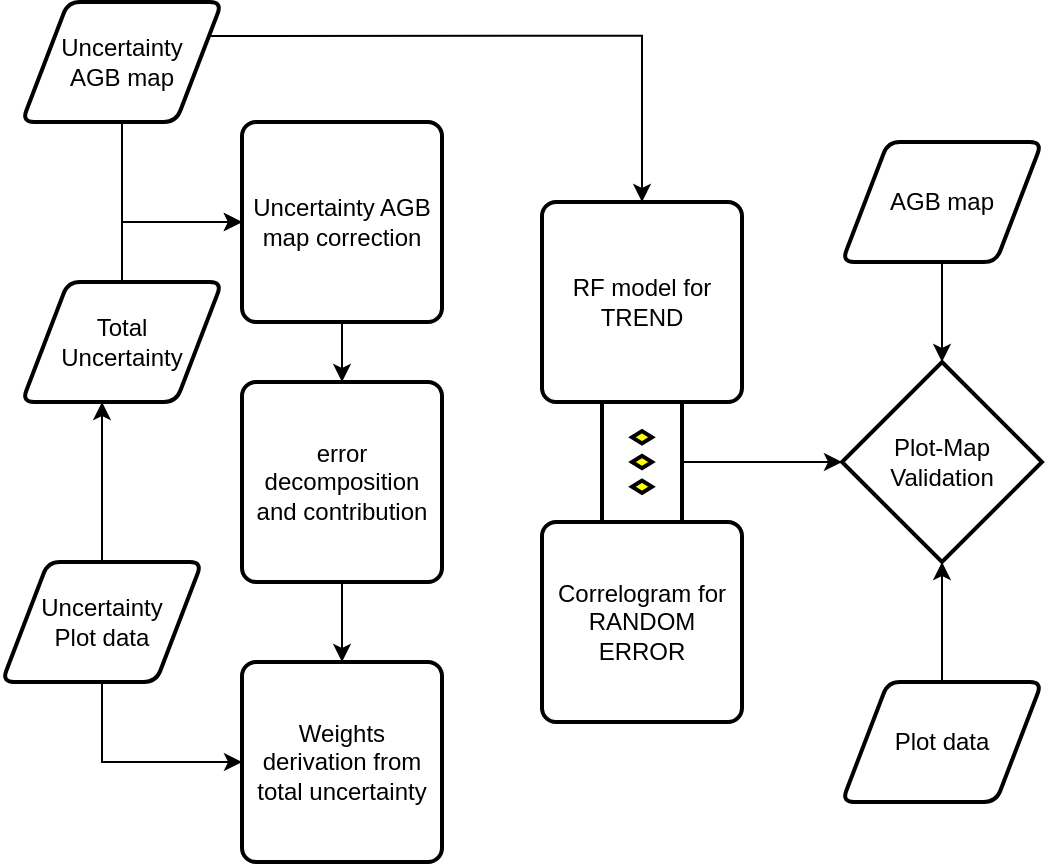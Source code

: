 <mxfile version="12.2.2" type="github" pages="1">
  <diagram id="p8VwJA1MWE8HJcfDLHrL" name="Page-1">
    <mxGraphModel dx="1622" dy="853" grid="1" gridSize="10" guides="1" tooltips="1" connect="1" arrows="1" fold="1" page="1" pageScale="1" pageWidth="850" pageHeight="1100" math="0" shadow="0">
      <root>
        <mxCell id="0"/>
        <mxCell id="1" parent="0"/>
        <mxCell id="grZF7iGKTRO_I2X3JlcP-33" style="edgeStyle=orthogonalEdgeStyle;rounded=0;orthogonalLoop=1;jettySize=auto;html=1;exitX=0.5;exitY=0;exitDx=0;exitDy=0;entryX=0.4;entryY=1;entryDx=0;entryDy=0;entryPerimeter=0;" edge="1" parent="1" source="grZF7iGKTRO_I2X3JlcP-2" target="grZF7iGKTRO_I2X3JlcP-4">
          <mxGeometry relative="1" as="geometry"/>
        </mxCell>
        <mxCell id="grZF7iGKTRO_I2X3JlcP-35" style="edgeStyle=orthogonalEdgeStyle;rounded=0;orthogonalLoop=1;jettySize=auto;html=1;exitX=0.5;exitY=1;exitDx=0;exitDy=0;entryX=0;entryY=0.5;entryDx=0;entryDy=0;" edge="1" parent="1" source="grZF7iGKTRO_I2X3JlcP-2" target="grZF7iGKTRO_I2X3JlcP-11">
          <mxGeometry relative="1" as="geometry"/>
        </mxCell>
        <mxCell id="grZF7iGKTRO_I2X3JlcP-2" value="Uncertainty&lt;br&gt;Plot data" style="shape=parallelogram;html=1;strokeWidth=2;perimeter=parallelogramPerimeter;whiteSpace=wrap;rounded=1;arcSize=12;size=0.23;" vertex="1" parent="1">
          <mxGeometry x="160" y="430" width="100" height="60" as="geometry"/>
        </mxCell>
        <mxCell id="grZF7iGKTRO_I2X3JlcP-31" style="edgeStyle=orthogonalEdgeStyle;rounded=0;orthogonalLoop=1;jettySize=auto;html=1;exitX=0.5;exitY=0;exitDx=0;exitDy=0;entryX=0;entryY=0.5;entryDx=0;entryDy=0;" edge="1" parent="1" source="grZF7iGKTRO_I2X3JlcP-4" target="grZF7iGKTRO_I2X3JlcP-16">
          <mxGeometry relative="1" as="geometry"/>
        </mxCell>
        <mxCell id="grZF7iGKTRO_I2X3JlcP-4" value="Total &lt;br&gt;Uncertainty" style="shape=parallelogram;html=1;strokeWidth=2;perimeter=parallelogramPerimeter;whiteSpace=wrap;rounded=1;arcSize=12;size=0.23;" vertex="1" parent="1">
          <mxGeometry x="170" y="290" width="100" height="60" as="geometry"/>
        </mxCell>
        <mxCell id="grZF7iGKTRO_I2X3JlcP-7" value="Correlogram for RANDOM ERROR" style="rounded=1;whiteSpace=wrap;html=1;absoluteArcSize=1;arcSize=14;strokeWidth=2;" vertex="1" parent="1">
          <mxGeometry x="430" y="410" width="100" height="100" as="geometry"/>
        </mxCell>
        <mxCell id="grZF7iGKTRO_I2X3JlcP-11" value="Weights derivation from total uncertainty" style="rounded=1;whiteSpace=wrap;html=1;absoluteArcSize=1;arcSize=14;strokeWidth=2;" vertex="1" parent="1">
          <mxGeometry x="280" y="480" width="100" height="100" as="geometry"/>
        </mxCell>
        <mxCell id="grZF7iGKTRO_I2X3JlcP-32" style="edgeStyle=orthogonalEdgeStyle;rounded=0;orthogonalLoop=1;jettySize=auto;html=1;exitX=0.5;exitY=1;exitDx=0;exitDy=0;entryX=0.5;entryY=0;entryDx=0;entryDy=0;" edge="1" parent="1" source="grZF7iGKTRO_I2X3JlcP-16" target="grZF7iGKTRO_I2X3JlcP-17">
          <mxGeometry relative="1" as="geometry"/>
        </mxCell>
        <mxCell id="grZF7iGKTRO_I2X3JlcP-16" value="Uncertainty AGB map correction" style="rounded=1;whiteSpace=wrap;html=1;absoluteArcSize=1;arcSize=14;strokeWidth=2;" vertex="1" parent="1">
          <mxGeometry x="280" y="210" width="100" height="100" as="geometry"/>
        </mxCell>
        <mxCell id="grZF7iGKTRO_I2X3JlcP-36" style="edgeStyle=orthogonalEdgeStyle;rounded=0;orthogonalLoop=1;jettySize=auto;html=1;exitX=0.5;exitY=1;exitDx=0;exitDy=0;entryX=0.5;entryY=0;entryDx=0;entryDy=0;" edge="1" parent="1" source="grZF7iGKTRO_I2X3JlcP-17" target="grZF7iGKTRO_I2X3JlcP-11">
          <mxGeometry relative="1" as="geometry"/>
        </mxCell>
        <mxCell id="grZF7iGKTRO_I2X3JlcP-17" value="error decomposition and contribution" style="rounded=1;whiteSpace=wrap;html=1;absoluteArcSize=1;arcSize=14;strokeWidth=2;" vertex="1" parent="1">
          <mxGeometry x="280" y="340" width="100" height="100" as="geometry"/>
        </mxCell>
        <mxCell id="grZF7iGKTRO_I2X3JlcP-20" value="RF model for TREND" style="rounded=1;whiteSpace=wrap;html=1;absoluteArcSize=1;arcSize=14;strokeWidth=2;" vertex="1" parent="1">
          <mxGeometry x="430" y="250" width="100" height="100" as="geometry"/>
        </mxCell>
        <mxCell id="grZF7iGKTRO_I2X3JlcP-46" style="edgeStyle=orthogonalEdgeStyle;rounded=0;orthogonalLoop=1;jettySize=auto;html=1;exitX=0.5;exitY=0;exitDx=0;exitDy=0;exitPerimeter=0;entryX=0;entryY=0.5;entryDx=0;entryDy=0;entryPerimeter=0;" edge="1" parent="1" source="grZF7iGKTRO_I2X3JlcP-21" target="grZF7iGKTRO_I2X3JlcP-45">
          <mxGeometry relative="1" as="geometry"/>
        </mxCell>
        <mxCell id="grZF7iGKTRO_I2X3JlcP-21" value="" style="verticalLabelPosition=bottom;verticalAlign=top;html=1;strokeWidth=2;shape=mxgraph.flowchart.parallel_mode;pointerEvents=1;rotation=90;" vertex="1" parent="1">
          <mxGeometry x="451" y="360" width="58" height="40" as="geometry"/>
        </mxCell>
        <mxCell id="grZF7iGKTRO_I2X3JlcP-38" style="edgeStyle=orthogonalEdgeStyle;rounded=0;orthogonalLoop=1;jettySize=auto;html=1;exitX=0.5;exitY=1;exitDx=0;exitDy=0;entryX=0;entryY=0.5;entryDx=0;entryDy=0;" edge="1" parent="1" source="grZF7iGKTRO_I2X3JlcP-37" target="grZF7iGKTRO_I2X3JlcP-16">
          <mxGeometry relative="1" as="geometry"/>
        </mxCell>
        <mxCell id="grZF7iGKTRO_I2X3JlcP-39" style="edgeStyle=orthogonalEdgeStyle;rounded=0;orthogonalLoop=1;jettySize=auto;html=1;exitX=1;exitY=0.25;exitDx=0;exitDy=0;entryX=0.5;entryY=0;entryDx=0;entryDy=0;" edge="1" parent="1" source="grZF7iGKTRO_I2X3JlcP-37" target="grZF7iGKTRO_I2X3JlcP-20">
          <mxGeometry relative="1" as="geometry"/>
        </mxCell>
        <mxCell id="grZF7iGKTRO_I2X3JlcP-37" value="Uncertainty&lt;br&gt;AGB map" style="shape=parallelogram;html=1;strokeWidth=2;perimeter=parallelogramPerimeter;whiteSpace=wrap;rounded=1;arcSize=12;size=0.23;" vertex="1" parent="1">
          <mxGeometry x="170" y="150" width="100" height="60" as="geometry"/>
        </mxCell>
        <mxCell id="grZF7iGKTRO_I2X3JlcP-41" style="edgeStyle=orthogonalEdgeStyle;rounded=0;orthogonalLoop=1;jettySize=auto;html=1;exitX=0.5;exitY=1;exitDx=0;exitDy=0;entryX=0.5;entryY=0;entryDx=0;entryDy=0;entryPerimeter=0;" edge="1" parent="1" source="grZF7iGKTRO_I2X3JlcP-42" target="grZF7iGKTRO_I2X3JlcP-45">
          <mxGeometry relative="1" as="geometry"/>
        </mxCell>
        <mxCell id="grZF7iGKTRO_I2X3JlcP-42" value="AGB map" style="shape=parallelogram;html=1;strokeWidth=2;perimeter=parallelogramPerimeter;whiteSpace=wrap;rounded=1;arcSize=12;size=0.23;" vertex="1" parent="1">
          <mxGeometry x="580" y="220" width="100" height="60" as="geometry"/>
        </mxCell>
        <mxCell id="grZF7iGKTRO_I2X3JlcP-43" style="edgeStyle=orthogonalEdgeStyle;rounded=0;orthogonalLoop=1;jettySize=auto;html=1;exitX=0.5;exitY=0;exitDx=0;exitDy=0;entryX=0.5;entryY=1;entryDx=0;entryDy=0;entryPerimeter=0;" edge="1" parent="1" source="grZF7iGKTRO_I2X3JlcP-44" target="grZF7iGKTRO_I2X3JlcP-45">
          <mxGeometry relative="1" as="geometry"/>
        </mxCell>
        <mxCell id="grZF7iGKTRO_I2X3JlcP-44" value="Plot data" style="shape=parallelogram;html=1;strokeWidth=2;perimeter=parallelogramPerimeter;whiteSpace=wrap;rounded=1;arcSize=12;size=0.23;" vertex="1" parent="1">
          <mxGeometry x="580" y="490" width="100" height="60" as="geometry"/>
        </mxCell>
        <mxCell id="grZF7iGKTRO_I2X3JlcP-45" value="&lt;span style=&quot;white-space: normal&quot;&gt;Plot-Map&lt;br&gt;Validation&lt;/span&gt;" style="strokeWidth=2;html=1;shape=mxgraph.flowchart.decision;whiteSpace=wrap;" vertex="1" parent="1">
          <mxGeometry x="580" y="330" width="100" height="100" as="geometry"/>
        </mxCell>
      </root>
    </mxGraphModel>
  </diagram>
</mxfile>
